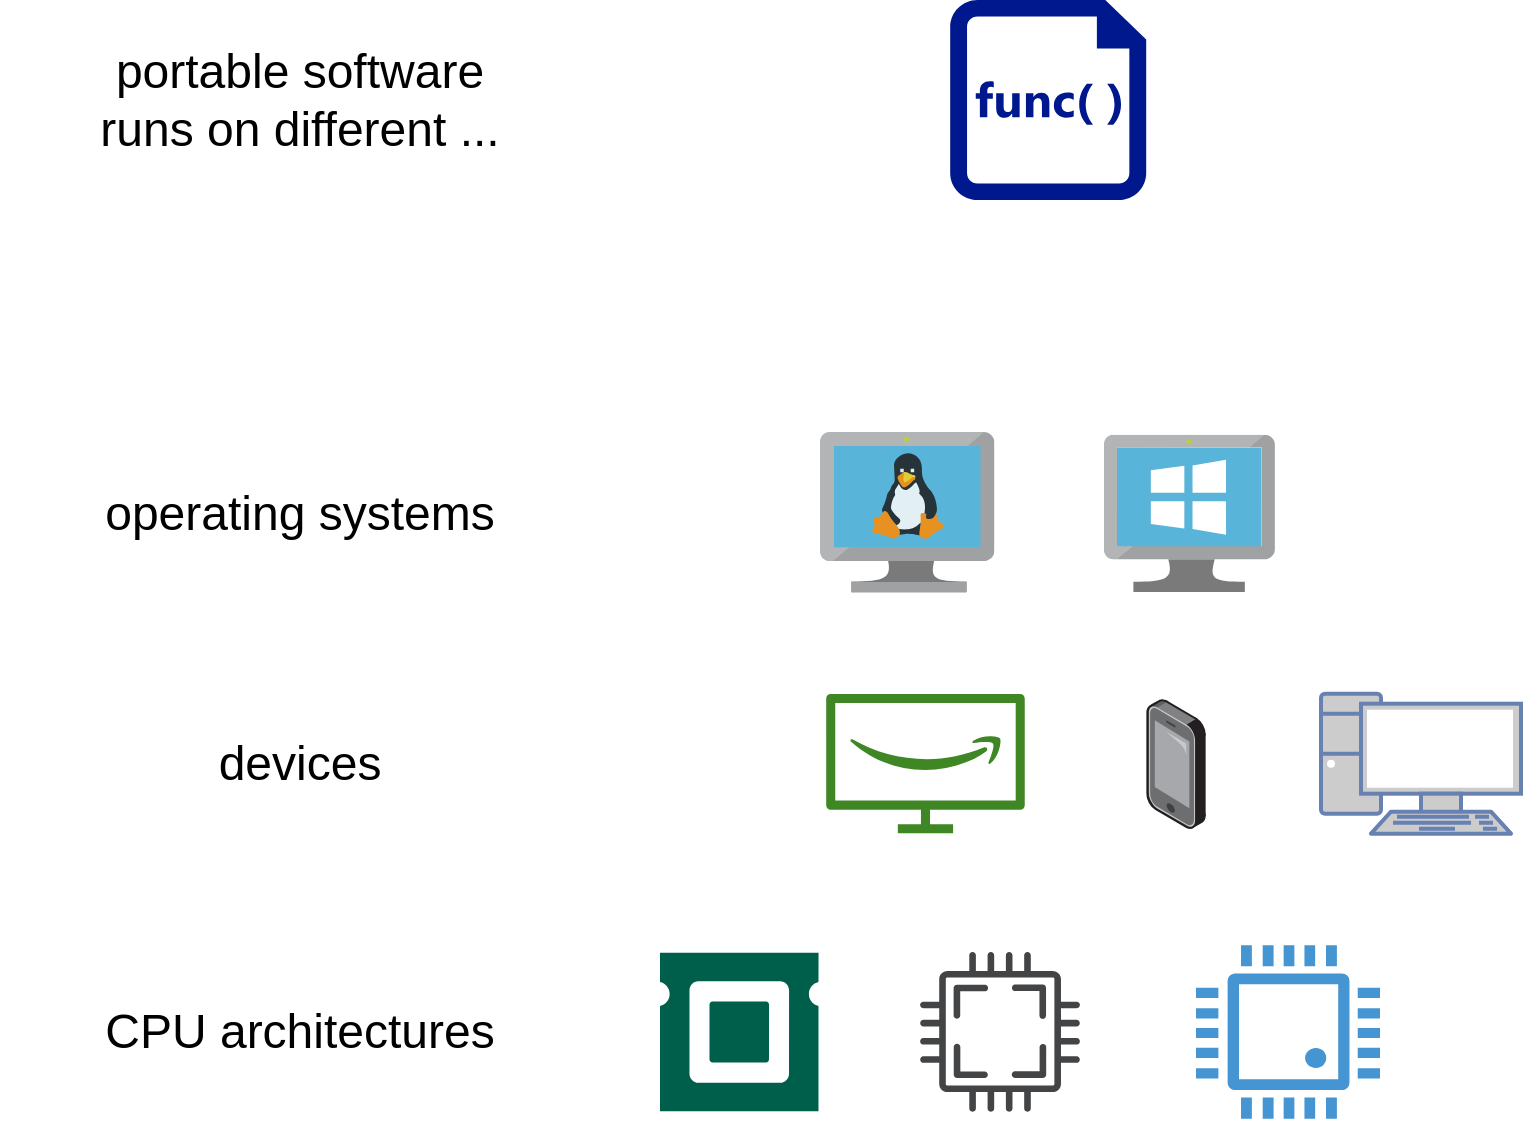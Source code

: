 <mxfile version="20.4.0" type="google"><diagram id="cSI_LgFVBIVf5us6hNsS" name="Page-1"><mxGraphModel grid="1" page="1" gridSize="10" guides="1" tooltips="1" connect="1" arrows="1" fold="1" pageScale="1" pageWidth="75" pageHeight="40" math="0" shadow="0"><root><mxCell id="0"/><mxCell id="1" parent="0"/><mxCell id="qn7Ol60WGvdPPdFUeFwg-1" value="" style="sketch=0;aspect=fixed;html=1;points=[];align=center;image;fontSize=12;image=img/lib/mscae/VM_Linux.svg;" vertex="1" parent="1"><mxGeometry x="-130" y="230" width="87.22" height="80.24" as="geometry"/></mxCell><mxCell id="qn7Ol60WGvdPPdFUeFwg-2" value="" style="sketch=0;aspect=fixed;html=1;points=[];align=center;image;fontSize=12;image=img/lib/mscae/VirtualMachineWindows.svg;" vertex="1" parent="1"><mxGeometry x="12" y="231.38" width="85.46" height="78.62" as="geometry"/></mxCell><mxCell id="qn7Ol60WGvdPPdFUeFwg-5" value="" style="points=[];aspect=fixed;html=1;align=center;shadow=0;dashed=0;image;image=img/lib/allied_telesis/computer_and_terminals/Smartphone.svg;" vertex="1" parent="1"><mxGeometry x="33.1" y="363.49" width="29.8" height="65.02" as="geometry"/></mxCell><mxCell id="qn7Ol60WGvdPPdFUeFwg-7" value="" style="sketch=0;outlineConnect=0;fontColor=#232F3E;gradientColor=none;fillColor=#3F8624;strokeColor=none;dashed=0;verticalLabelPosition=bottom;verticalAlign=top;align=center;html=1;fontSize=12;fontStyle=0;aspect=fixed;pointerEvents=1;shape=mxgraph.aws4.firetv;" vertex="1" parent="1"><mxGeometry x="-126.9" y="360.85" width="99.27" height="70" as="geometry"/></mxCell><mxCell id="qn7Ol60WGvdPPdFUeFwg-8" value="" style="sketch=0;aspect=fixed;pointerEvents=1;shadow=0;dashed=0;html=1;strokeColor=none;labelPosition=center;verticalLabelPosition=bottom;verticalAlign=top;align=center;fillColor=#00188D;shape=mxgraph.mscae.enterprise.code_file" vertex="1" parent="1"><mxGeometry x="-64.9" y="14" width="98" height="100" as="geometry"/></mxCell><mxCell id="qn7Ol60WGvdPPdFUeFwg-9" value="" style="pointerEvents=1;shadow=0;dashed=0;html=1;strokeColor=none;fillColor=#4495D1;labelPosition=center;verticalLabelPosition=bottom;verticalAlign=top;align=center;outlineConnect=0;shape=mxgraph.veeam.cpu;" vertex="1" parent="1"><mxGeometry x="58" y="486.6" width="92" height="86.8" as="geometry"/></mxCell><mxCell id="qn7Ol60WGvdPPdFUeFwg-10" value="" style="sketch=0;pointerEvents=1;shadow=0;dashed=0;html=1;strokeColor=none;fillColor=#434445;aspect=fixed;labelPosition=center;verticalLabelPosition=bottom;verticalAlign=top;align=center;outlineConnect=0;shape=mxgraph.vvd.cpu;" vertex="1" parent="1"><mxGeometry x="-80" y="490" width="80" height="80" as="geometry"/></mxCell><mxCell id="qn7Ol60WGvdPPdFUeFwg-11" value="" style="sketch=0;pointerEvents=1;shadow=0;dashed=0;html=1;strokeColor=none;fillColor=#005F4B;labelPosition=center;verticalLabelPosition=bottom;verticalAlign=top;align=center;outlineConnect=0;shape=mxgraph.veeam2.cpu;" vertex="1" parent="1"><mxGeometry x="-210" y="490.365" width="79.27" height="79.27" as="geometry"/></mxCell><mxCell id="qn7Ol60WGvdPPdFUeFwg-12" value="" style="fontColor=#0066CC;verticalAlign=top;verticalLabelPosition=bottom;labelPosition=center;align=center;html=1;outlineConnect=0;fillColor=#CCCCCC;strokeColor=#6881B3;gradientColor=none;gradientDirection=north;strokeWidth=2;shape=mxgraph.networks.pc;" vertex="1" parent="1"><mxGeometry x="120.5" y="360.85" width="100" height="70" as="geometry"/></mxCell><mxCell id="qn7Ol60WGvdPPdFUeFwg-13" value="" style="shape=image;html=1;verticalAlign=top;verticalLabelPosition=bottom;labelBackgroundColor=#ffffff;imageAspect=0;aspect=fixed;image=https://cdn4.iconfinder.com/data/icons/essentials-74/24/043_-_Smart_Watch-128.png" vertex="1" parent="1"><mxGeometry x="-262" y="352" width="88" height="88" as="geometry"/></mxCell><mxCell id="qn7Ol60WGvdPPdFUeFwg-14" value="&lt;font style=&quot;font-size: 24px;&quot;&gt;portable software&lt;br&gt;runs on different ...&lt;/font&gt;" style="text;html=1;strokeColor=none;fillColor=none;align=center;verticalAlign=middle;whiteSpace=wrap;rounded=0;" vertex="1" parent="1"><mxGeometry x="-540" y="49" width="300" height="30" as="geometry"/></mxCell><mxCell id="qn7Ol60WGvdPPdFUeFwg-16" value="&lt;font style=&quot;font-size: 24px;&quot;&gt;operating systems&lt;br&gt;&lt;/font&gt;" style="text;html=1;strokeColor=none;fillColor=none;align=center;verticalAlign=middle;whiteSpace=wrap;rounded=0;" vertex="1" parent="1"><mxGeometry x="-540" y="255.69" width="300" height="30" as="geometry"/></mxCell><mxCell id="qn7Ol60WGvdPPdFUeFwg-17" value="&lt;font style=&quot;font-size: 24px;&quot;&gt;devices&lt;br&gt;&lt;/font&gt;" style="text;html=1;strokeColor=none;fillColor=none;align=center;verticalAlign=middle;whiteSpace=wrap;rounded=0;" vertex="1" parent="1"><mxGeometry x="-540" y="381" width="300" height="30" as="geometry"/></mxCell><mxCell id="qn7Ol60WGvdPPdFUeFwg-18" value="&lt;font style=&quot;font-size: 24px;&quot;&gt;CPU architectures&lt;br&gt;&lt;/font&gt;" style="text;html=1;strokeColor=none;fillColor=none;align=center;verticalAlign=middle;whiteSpace=wrap;rounded=0;" vertex="1" parent="1"><mxGeometry x="-540" y="515" width="300" height="30" as="geometry"/></mxCell></root></mxGraphModel></diagram></mxfile>
